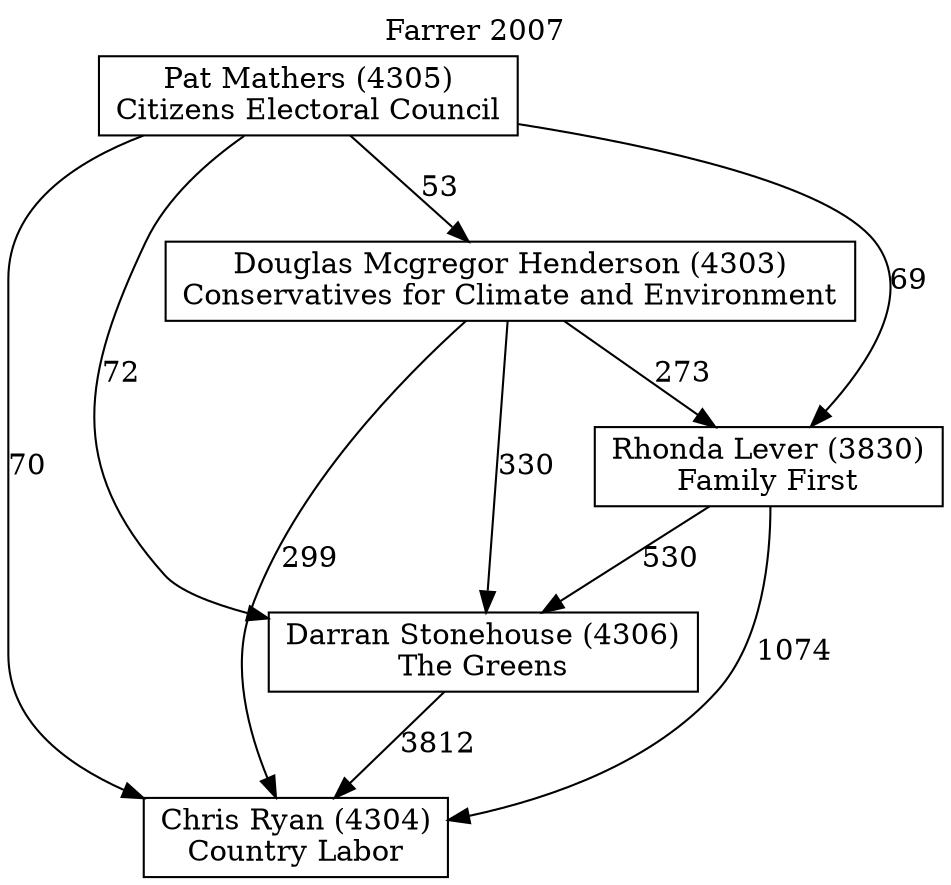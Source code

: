 // House preference flow
digraph "Chris Ryan (4304)_Farrer_2007" {
	graph [label="Farrer 2007" labelloc=t mclimit=10]
	node [shape=box]
	"Chris Ryan (4304)" [label="Chris Ryan (4304)
Country Labor"]
	"Darran Stonehouse (4306)" [label="Darran Stonehouse (4306)
The Greens"]
	"Douglas Mcgregor Henderson (4303)" [label="Douglas Mcgregor Henderson (4303)
Conservatives for Climate and Environment"]
	"Pat Mathers (4305)" [label="Pat Mathers (4305)
Citizens Electoral Council"]
	"Rhonda Lever (3830)" [label="Rhonda Lever (3830)
Family First"]
	"Darran Stonehouse (4306)" -> "Chris Ryan (4304)" [label=3812]
	"Douglas Mcgregor Henderson (4303)" -> "Chris Ryan (4304)" [label=299]
	"Douglas Mcgregor Henderson (4303)" -> "Darran Stonehouse (4306)" [label=330]
	"Douglas Mcgregor Henderson (4303)" -> "Rhonda Lever (3830)" [label=273]
	"Pat Mathers (4305)" -> "Chris Ryan (4304)" [label=70]
	"Pat Mathers (4305)" -> "Darran Stonehouse (4306)" [label=72]
	"Pat Mathers (4305)" -> "Douglas Mcgregor Henderson (4303)" [label=53]
	"Pat Mathers (4305)" -> "Rhonda Lever (3830)" [label=69]
	"Rhonda Lever (3830)" -> "Chris Ryan (4304)" [label=1074]
	"Rhonda Lever (3830)" -> "Darran Stonehouse (4306)" [label=530]
}
